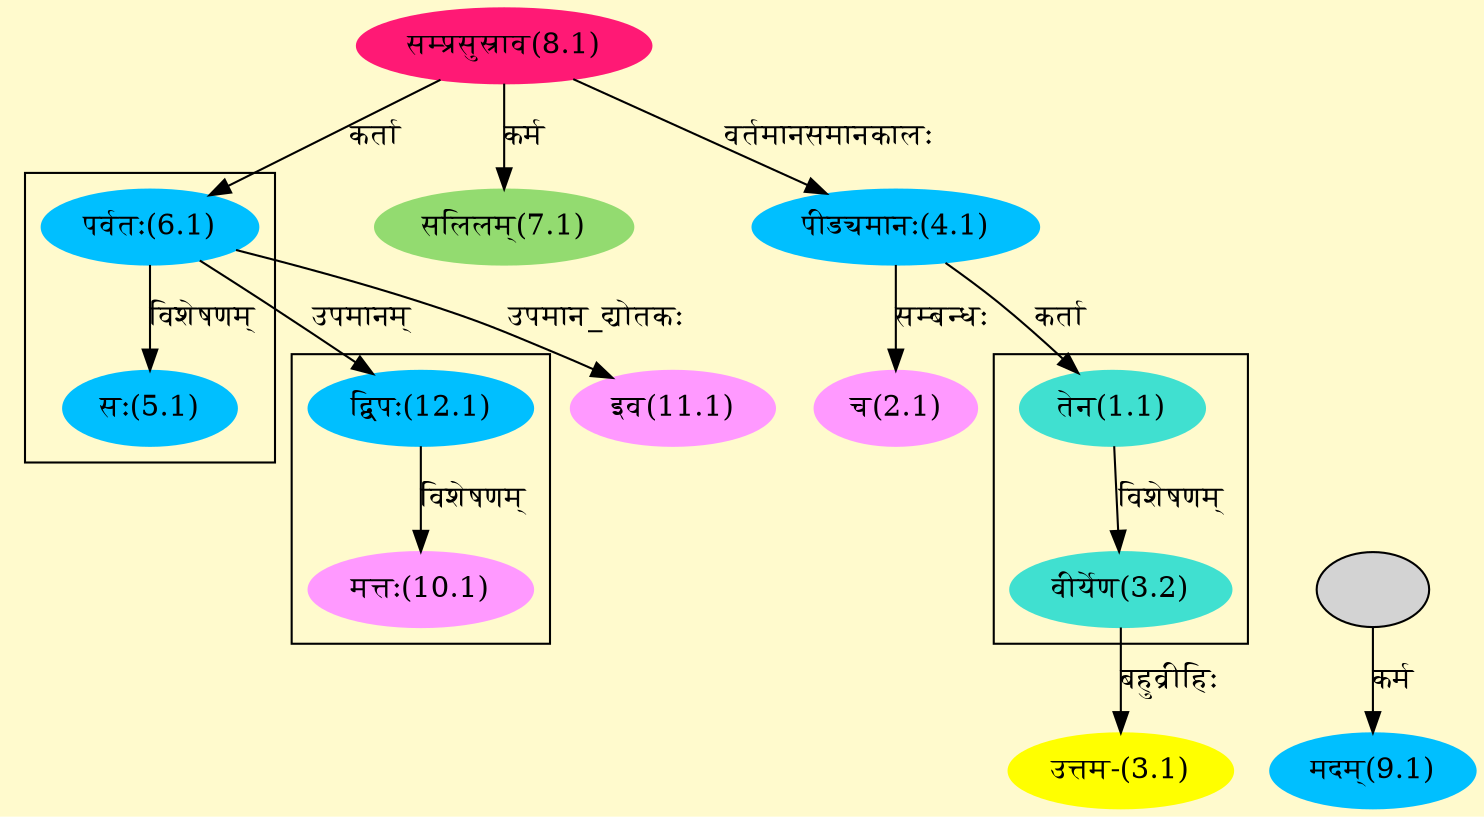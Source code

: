 digraph G{
rankdir=BT;
 compound=true;
 bgcolor="lemonchiffon1";

subgraph cluster_1{
Node3_2 [style=filled, color="#40E0D0" label = "वीर्येण(3.2)"]
Node1_1 [style=filled, color="#40E0D0" label = "तेन(1.1)"]

}

subgraph cluster_2{
Node5_1 [style=filled, color="#00BFFF" label = "सः(5.1)"]
Node6_1 [style=filled, color="#00BFFF" label = "पर्वतः(6.1)"]

}

subgraph cluster_3{
Node10_1 [style=filled, color="#FF99FF" label = "मत्तः(10.1)"]
Node12_1 [style=filled, color="#00BFFF" label = "द्विपः(12.1)"]

}
Node1_1 [style=filled, color="#40E0D0" label = "तेन(1.1)"]
Node4_1 [style=filled, color="#00BFFF" label = "पीड्यमानः(4.1)"]
Node2_1 [style=filled, color="#FF99FF" label = "च(2.1)"]
Node3_1 [style=filled, color="#FFFF00" label = "उत्तम-(3.1)"]
Node3_2 [style=filled, color="#40E0D0" label = "वीर्येण(3.2)"]
Node8_1 [style=filled, color="#FF1975" label = "सम्प्रसुस्राव(8.1)"]
Node6_1 [style=filled, color="#00BFFF" label = "पर्वतः(6.1)"]
Node7_1 [style=filled, color="#93DB70" label = "सलिलम्(7.1)"]
Node [style=filled, color="" label = "()"]
Node9_1 [style=filled, color="#00BFFF" label = "मदम्(9.1)"]
Node13_1 [style=filled, color="" label = ""]
Node11_1 [style=filled, color="#FF99FF" label = "इव(11.1)"]
Node12_1 [style=filled, color="#00BFFF" label = "द्विपः(12.1)"]
/* Start of Relations section */

Node1_1 -> Node4_1 [  label="कर्ता"  dir="back" ]
Node2_1 -> Node4_1 [  label="सम्बन्धः"  dir="back" ]
Node3_1 -> Node3_2 [  label="बहुव्रीहिः"  dir="back" ]
Node3_2 -> Node1_1 [  label="विशेषणम्"  dir="back" ]
Node4_1 -> Node8_1 [  label="वर्तमानसमानकालः"  dir="back" ]
Node5_1 -> Node6_1 [  label="विशेषणम्"  dir="back" ]
Node6_1 -> Node8_1 [  label="कर्ता"  dir="back" ]
Node7_1 -> Node8_1 [  label="कर्म"  dir="back" ]
Node9_1 -> Node13_1 [  label="कर्म"  dir="back" ]
Node10_1 -> Node12_1 [  label="विशेषणम्"  dir="back" ]
Node11_1 -> Node6_1 [  label="उपमान_द्योतकः"  dir="back" ]
Node12_1 -> Node6_1 [  label="उपमानम्"  dir="back" ]
}

